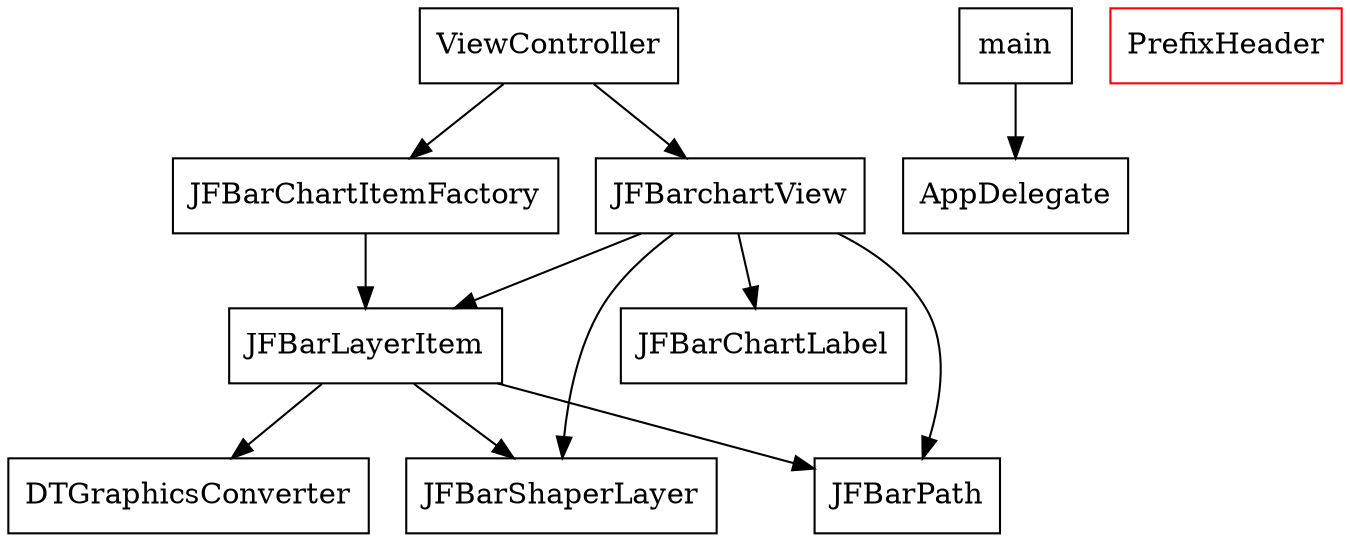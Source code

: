 digraph G {
	node [shape=box];
	"JFBarChartItemFactory" -> "JFBarLayerItem";
	"DTGraphicsConverter" -> {};
	"JFBarChartLabel" -> {};
	"ViewController" -> "JFBarChartItemFactory";
	"ViewController" -> "JFBarchartView";
	"JFBarShaperLayer" -> {};
	"JFBarchartView" -> "JFBarLayerItem";
	"JFBarchartView" -> "JFBarShaperLayer";
	"JFBarchartView" -> "JFBarPath";
	"JFBarchartView" -> "JFBarChartLabel";
	"AppDelegate" -> {};
	"JFBarLayerItem" -> "JFBarShaperLayer";
	"JFBarLayerItem" -> "JFBarPath";
	"JFBarLayerItem" -> "DTGraphicsConverter";
	"JFBarPath" -> {};
	"main" -> "AppDelegate";
	
	"PrefixHeader" [color=red];
	
	edge [color=blue, dir=both];
}


